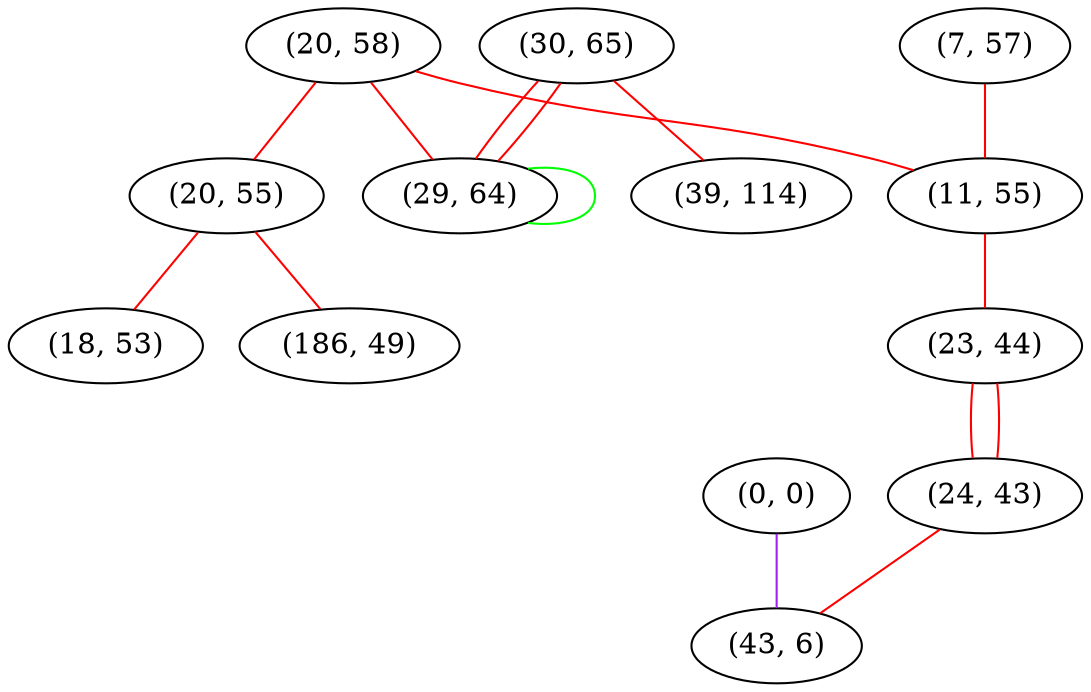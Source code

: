 graph "" {
"(20, 58)";
"(20, 55)";
"(0, 0)";
"(30, 65)";
"(29, 64)";
"(7, 57)";
"(11, 55)";
"(39, 114)";
"(186, 49)";
"(23, 44)";
"(24, 43)";
"(18, 53)";
"(43, 6)";
"(20, 58)" -- "(11, 55)"  [color=red, key=0, weight=1];
"(20, 58)" -- "(20, 55)"  [color=red, key=0, weight=1];
"(20, 58)" -- "(29, 64)"  [color=red, key=0, weight=1];
"(20, 55)" -- "(18, 53)"  [color=red, key=0, weight=1];
"(20, 55)" -- "(186, 49)"  [color=red, key=0, weight=1];
"(0, 0)" -- "(43, 6)"  [color=purple, key=0, weight=4];
"(30, 65)" -- "(39, 114)"  [color=red, key=0, weight=1];
"(30, 65)" -- "(29, 64)"  [color=red, key=0, weight=1];
"(30, 65)" -- "(29, 64)"  [color=red, key=1, weight=1];
"(29, 64)" -- "(29, 64)"  [color=green, key=0, weight=2];
"(7, 57)" -- "(11, 55)"  [color=red, key=0, weight=1];
"(11, 55)" -- "(23, 44)"  [color=red, key=0, weight=1];
"(23, 44)" -- "(24, 43)"  [color=red, key=0, weight=1];
"(23, 44)" -- "(24, 43)"  [color=red, key=1, weight=1];
"(24, 43)" -- "(43, 6)"  [color=red, key=0, weight=1];
}

